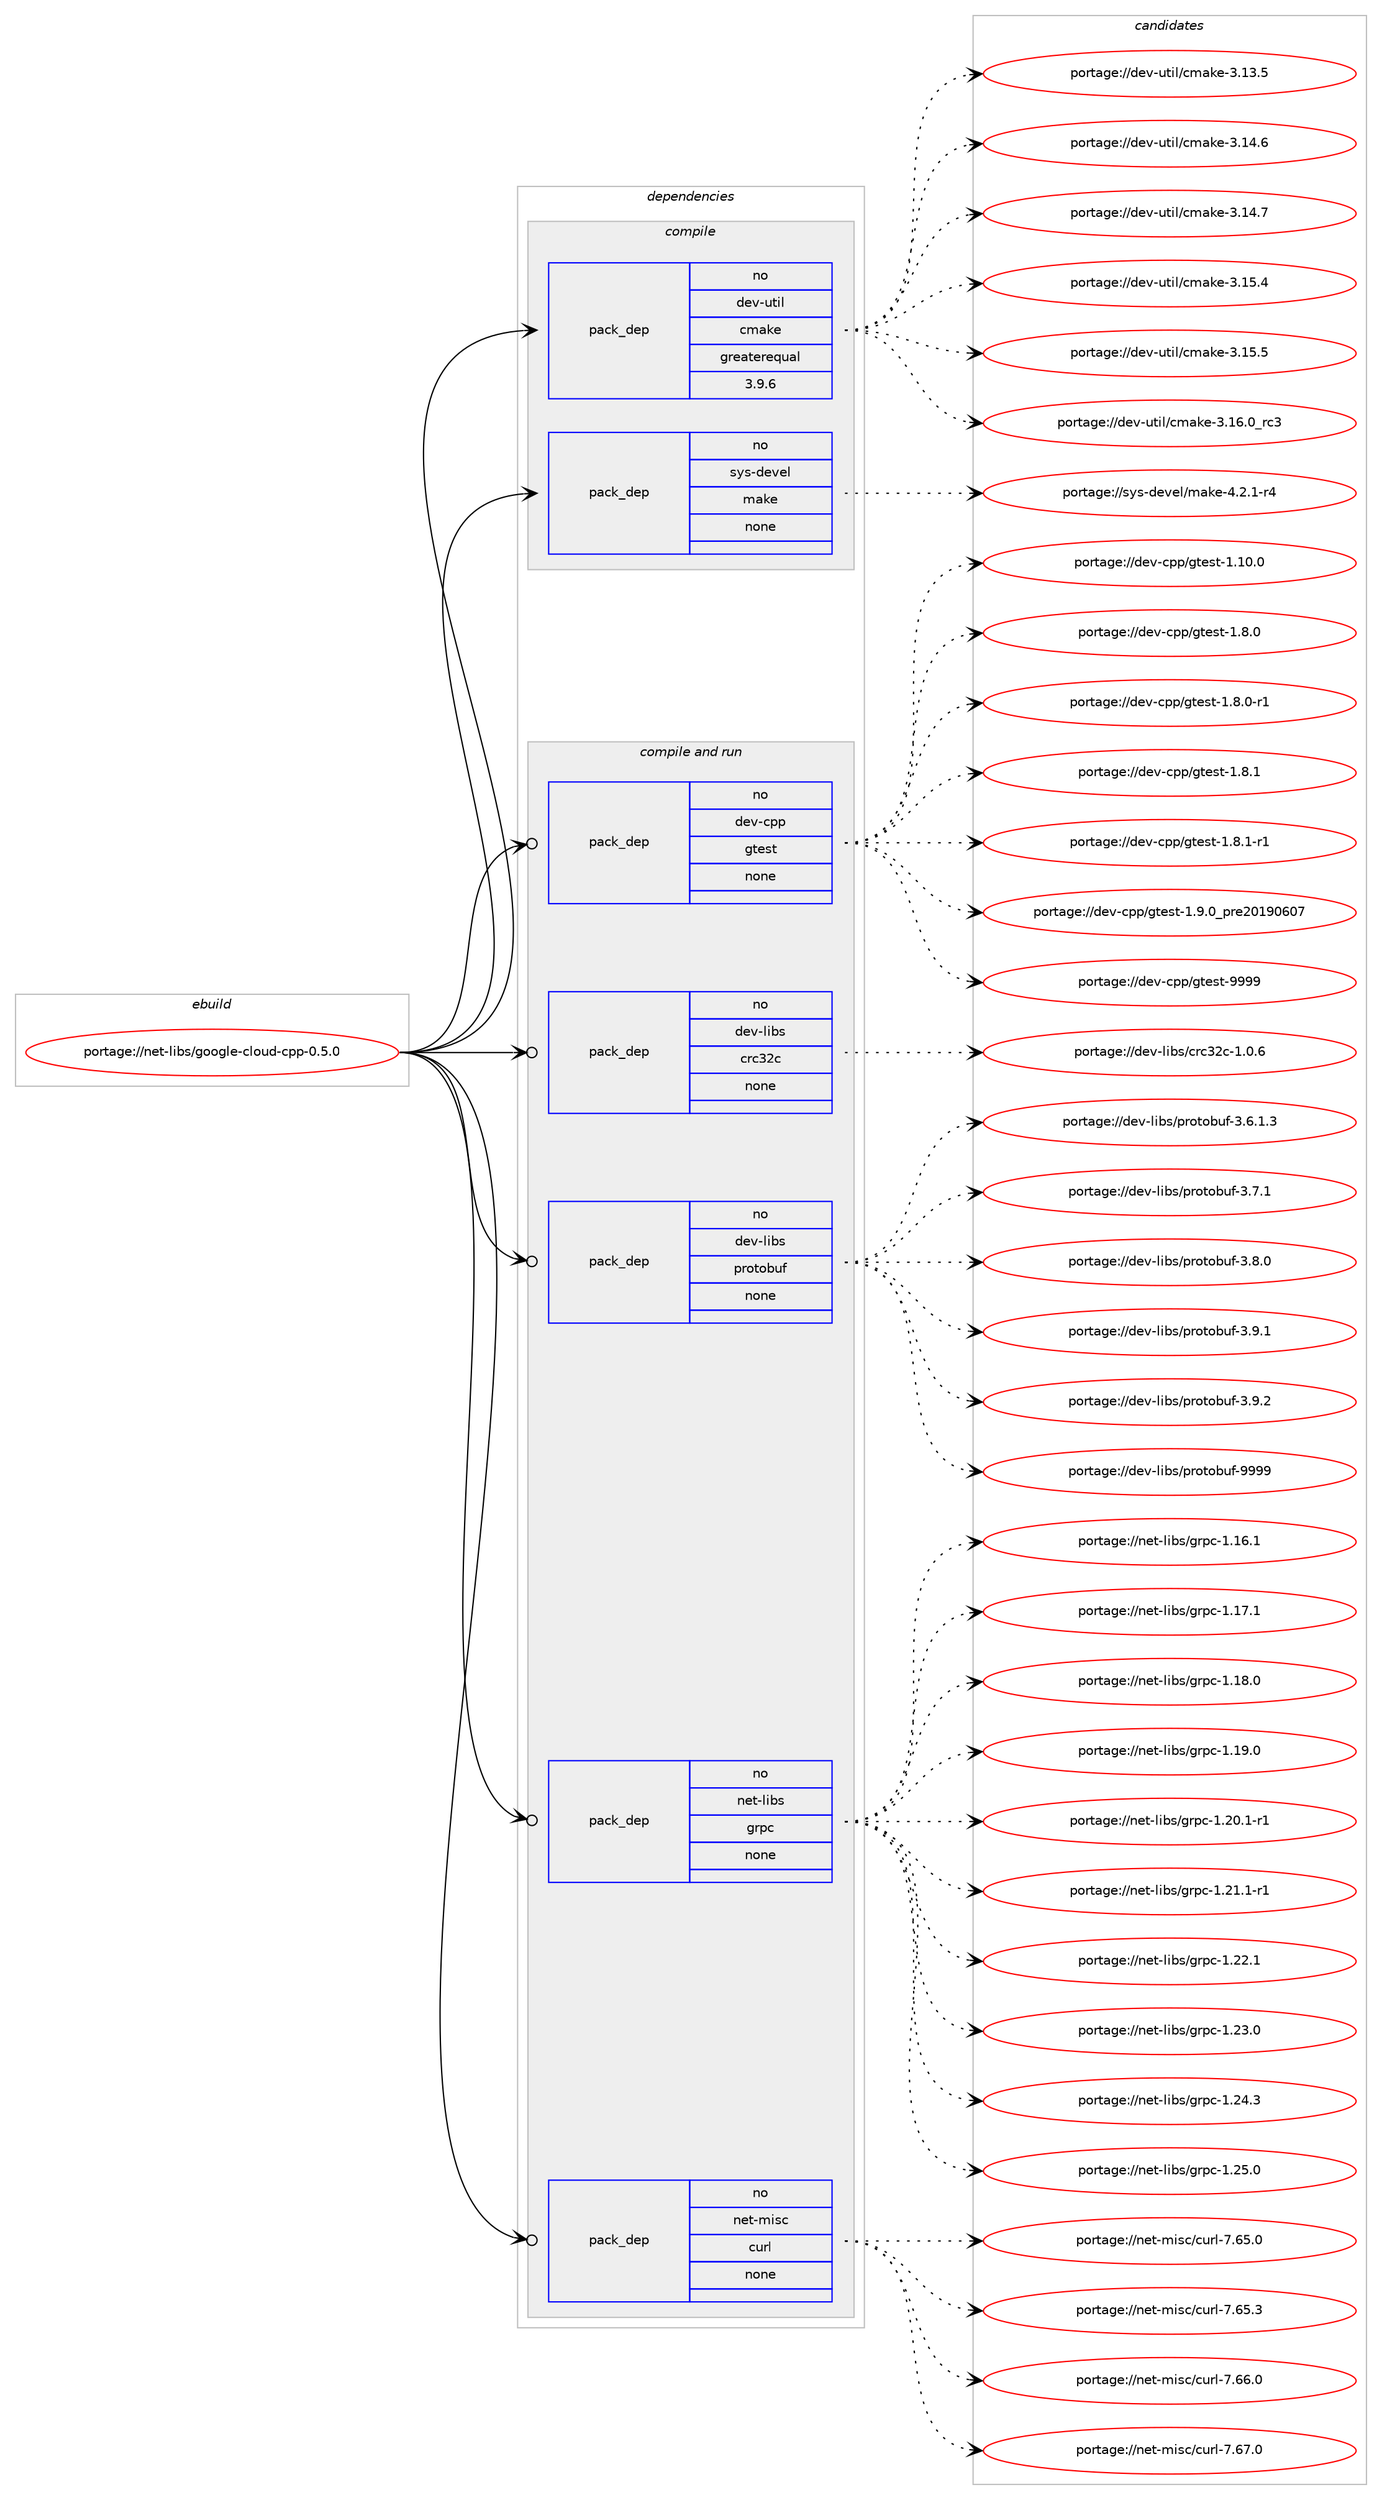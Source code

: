 digraph prolog {

# *************
# Graph options
# *************

newrank=true;
concentrate=true;
compound=true;
graph [rankdir=LR,fontname=Helvetica,fontsize=10,ranksep=1.5];#, ranksep=2.5, nodesep=0.2];
edge  [arrowhead=vee];
node  [fontname=Helvetica,fontsize=10];

# **********
# The ebuild
# **********

subgraph cluster_leftcol {
color=gray;
rank=same;
label=<<i>ebuild</i>>;
id [label="portage://net-libs/google-cloud-cpp-0.5.0", color=red, width=4, href="../net-libs/google-cloud-cpp-0.5.0.svg"];
}

# ****************
# The dependencies
# ****************

subgraph cluster_midcol {
color=gray;
label=<<i>dependencies</i>>;
subgraph cluster_compile {
fillcolor="#eeeeee";
style=filled;
label=<<i>compile</i>>;
subgraph pack262992 {
dependency358647 [label=<<TABLE BORDER="0" CELLBORDER="1" CELLSPACING="0" CELLPADDING="4" WIDTH="220"><TR><TD ROWSPAN="6" CELLPADDING="30">pack_dep</TD></TR><TR><TD WIDTH="110">no</TD></TR><TR><TD>dev-util</TD></TR><TR><TD>cmake</TD></TR><TR><TD>greaterequal</TD></TR><TR><TD>3.9.6</TD></TR></TABLE>>, shape=none, color=blue];
}
id:e -> dependency358647:w [weight=20,style="solid",arrowhead="vee"];
subgraph pack262993 {
dependency358648 [label=<<TABLE BORDER="0" CELLBORDER="1" CELLSPACING="0" CELLPADDING="4" WIDTH="220"><TR><TD ROWSPAN="6" CELLPADDING="30">pack_dep</TD></TR><TR><TD WIDTH="110">no</TD></TR><TR><TD>sys-devel</TD></TR><TR><TD>make</TD></TR><TR><TD>none</TD></TR><TR><TD></TD></TR></TABLE>>, shape=none, color=blue];
}
id:e -> dependency358648:w [weight=20,style="solid",arrowhead="vee"];
}
subgraph cluster_compileandrun {
fillcolor="#eeeeee";
style=filled;
label=<<i>compile and run</i>>;
subgraph pack262994 {
dependency358649 [label=<<TABLE BORDER="0" CELLBORDER="1" CELLSPACING="0" CELLPADDING="4" WIDTH="220"><TR><TD ROWSPAN="6" CELLPADDING="30">pack_dep</TD></TR><TR><TD WIDTH="110">no</TD></TR><TR><TD>dev-cpp</TD></TR><TR><TD>gtest</TD></TR><TR><TD>none</TD></TR><TR><TD></TD></TR></TABLE>>, shape=none, color=blue];
}
id:e -> dependency358649:w [weight=20,style="solid",arrowhead="odotvee"];
subgraph pack262995 {
dependency358650 [label=<<TABLE BORDER="0" CELLBORDER="1" CELLSPACING="0" CELLPADDING="4" WIDTH="220"><TR><TD ROWSPAN="6" CELLPADDING="30">pack_dep</TD></TR><TR><TD WIDTH="110">no</TD></TR><TR><TD>dev-libs</TD></TR><TR><TD>crc32c</TD></TR><TR><TD>none</TD></TR><TR><TD></TD></TR></TABLE>>, shape=none, color=blue];
}
id:e -> dependency358650:w [weight=20,style="solid",arrowhead="odotvee"];
subgraph pack262996 {
dependency358651 [label=<<TABLE BORDER="0" CELLBORDER="1" CELLSPACING="0" CELLPADDING="4" WIDTH="220"><TR><TD ROWSPAN="6" CELLPADDING="30">pack_dep</TD></TR><TR><TD WIDTH="110">no</TD></TR><TR><TD>dev-libs</TD></TR><TR><TD>protobuf</TD></TR><TR><TD>none</TD></TR><TR><TD></TD></TR></TABLE>>, shape=none, color=blue];
}
id:e -> dependency358651:w [weight=20,style="solid",arrowhead="odotvee"];
subgraph pack262997 {
dependency358652 [label=<<TABLE BORDER="0" CELLBORDER="1" CELLSPACING="0" CELLPADDING="4" WIDTH="220"><TR><TD ROWSPAN="6" CELLPADDING="30">pack_dep</TD></TR><TR><TD WIDTH="110">no</TD></TR><TR><TD>net-libs</TD></TR><TR><TD>grpc</TD></TR><TR><TD>none</TD></TR><TR><TD></TD></TR></TABLE>>, shape=none, color=blue];
}
id:e -> dependency358652:w [weight=20,style="solid",arrowhead="odotvee"];
subgraph pack262998 {
dependency358653 [label=<<TABLE BORDER="0" CELLBORDER="1" CELLSPACING="0" CELLPADDING="4" WIDTH="220"><TR><TD ROWSPAN="6" CELLPADDING="30">pack_dep</TD></TR><TR><TD WIDTH="110">no</TD></TR><TR><TD>net-misc</TD></TR><TR><TD>curl</TD></TR><TR><TD>none</TD></TR><TR><TD></TD></TR></TABLE>>, shape=none, color=blue];
}
id:e -> dependency358653:w [weight=20,style="solid",arrowhead="odotvee"];
}
subgraph cluster_run {
fillcolor="#eeeeee";
style=filled;
label=<<i>run</i>>;
}
}

# **************
# The candidates
# **************

subgraph cluster_choices {
rank=same;
color=gray;
label=<<i>candidates</i>>;

subgraph choice262992 {
color=black;
nodesep=1;
choiceportage1001011184511711610510847991099710710145514649514653 [label="portage://dev-util/cmake-3.13.5", color=red, width=4,href="../dev-util/cmake-3.13.5.svg"];
choiceportage1001011184511711610510847991099710710145514649524654 [label="portage://dev-util/cmake-3.14.6", color=red, width=4,href="../dev-util/cmake-3.14.6.svg"];
choiceportage1001011184511711610510847991099710710145514649524655 [label="portage://dev-util/cmake-3.14.7", color=red, width=4,href="../dev-util/cmake-3.14.7.svg"];
choiceportage1001011184511711610510847991099710710145514649534652 [label="portage://dev-util/cmake-3.15.4", color=red, width=4,href="../dev-util/cmake-3.15.4.svg"];
choiceportage1001011184511711610510847991099710710145514649534653 [label="portage://dev-util/cmake-3.15.5", color=red, width=4,href="../dev-util/cmake-3.15.5.svg"];
choiceportage1001011184511711610510847991099710710145514649544648951149951 [label="portage://dev-util/cmake-3.16.0_rc3", color=red, width=4,href="../dev-util/cmake-3.16.0_rc3.svg"];
dependency358647:e -> choiceportage1001011184511711610510847991099710710145514649514653:w [style=dotted,weight="100"];
dependency358647:e -> choiceportage1001011184511711610510847991099710710145514649524654:w [style=dotted,weight="100"];
dependency358647:e -> choiceportage1001011184511711610510847991099710710145514649524655:w [style=dotted,weight="100"];
dependency358647:e -> choiceportage1001011184511711610510847991099710710145514649534652:w [style=dotted,weight="100"];
dependency358647:e -> choiceportage1001011184511711610510847991099710710145514649534653:w [style=dotted,weight="100"];
dependency358647:e -> choiceportage1001011184511711610510847991099710710145514649544648951149951:w [style=dotted,weight="100"];
}
subgraph choice262993 {
color=black;
nodesep=1;
choiceportage1151211154510010111810110847109971071014552465046494511452 [label="portage://sys-devel/make-4.2.1-r4", color=red, width=4,href="../sys-devel/make-4.2.1-r4.svg"];
dependency358648:e -> choiceportage1151211154510010111810110847109971071014552465046494511452:w [style=dotted,weight="100"];
}
subgraph choice262994 {
color=black;
nodesep=1;
choiceportage10010111845991121124710311610111511645494649484648 [label="portage://dev-cpp/gtest-1.10.0", color=red, width=4,href="../dev-cpp/gtest-1.10.0.svg"];
choiceportage100101118459911211247103116101115116454946564648 [label="portage://dev-cpp/gtest-1.8.0", color=red, width=4,href="../dev-cpp/gtest-1.8.0.svg"];
choiceportage1001011184599112112471031161011151164549465646484511449 [label="portage://dev-cpp/gtest-1.8.0-r1", color=red, width=4,href="../dev-cpp/gtest-1.8.0-r1.svg"];
choiceportage100101118459911211247103116101115116454946564649 [label="portage://dev-cpp/gtest-1.8.1", color=red, width=4,href="../dev-cpp/gtest-1.8.1.svg"];
choiceportage1001011184599112112471031161011151164549465646494511449 [label="portage://dev-cpp/gtest-1.8.1-r1", color=red, width=4,href="../dev-cpp/gtest-1.8.1-r1.svg"];
choiceportage100101118459911211247103116101115116454946574648951121141015048495748544855 [label="portage://dev-cpp/gtest-1.9.0_pre20190607", color=red, width=4,href="../dev-cpp/gtest-1.9.0_pre20190607.svg"];
choiceportage1001011184599112112471031161011151164557575757 [label="portage://dev-cpp/gtest-9999", color=red, width=4,href="../dev-cpp/gtest-9999.svg"];
dependency358649:e -> choiceportage10010111845991121124710311610111511645494649484648:w [style=dotted,weight="100"];
dependency358649:e -> choiceportage100101118459911211247103116101115116454946564648:w [style=dotted,weight="100"];
dependency358649:e -> choiceportage1001011184599112112471031161011151164549465646484511449:w [style=dotted,weight="100"];
dependency358649:e -> choiceportage100101118459911211247103116101115116454946564649:w [style=dotted,weight="100"];
dependency358649:e -> choiceportage1001011184599112112471031161011151164549465646494511449:w [style=dotted,weight="100"];
dependency358649:e -> choiceportage100101118459911211247103116101115116454946574648951121141015048495748544855:w [style=dotted,weight="100"];
dependency358649:e -> choiceportage1001011184599112112471031161011151164557575757:w [style=dotted,weight="100"];
}
subgraph choice262995 {
color=black;
nodesep=1;
choiceportage1001011184510810598115479911499515099454946484654 [label="portage://dev-libs/crc32c-1.0.6", color=red, width=4,href="../dev-libs/crc32c-1.0.6.svg"];
dependency358650:e -> choiceportage1001011184510810598115479911499515099454946484654:w [style=dotted,weight="100"];
}
subgraph choice262996 {
color=black;
nodesep=1;
choiceportage100101118451081059811547112114111116111981171024551465446494651 [label="portage://dev-libs/protobuf-3.6.1.3", color=red, width=4,href="../dev-libs/protobuf-3.6.1.3.svg"];
choiceportage10010111845108105981154711211411111611198117102455146554649 [label="portage://dev-libs/protobuf-3.7.1", color=red, width=4,href="../dev-libs/protobuf-3.7.1.svg"];
choiceportage10010111845108105981154711211411111611198117102455146564648 [label="portage://dev-libs/protobuf-3.8.0", color=red, width=4,href="../dev-libs/protobuf-3.8.0.svg"];
choiceportage10010111845108105981154711211411111611198117102455146574649 [label="portage://dev-libs/protobuf-3.9.1", color=red, width=4,href="../dev-libs/protobuf-3.9.1.svg"];
choiceportage10010111845108105981154711211411111611198117102455146574650 [label="portage://dev-libs/protobuf-3.9.2", color=red, width=4,href="../dev-libs/protobuf-3.9.2.svg"];
choiceportage100101118451081059811547112114111116111981171024557575757 [label="portage://dev-libs/protobuf-9999", color=red, width=4,href="../dev-libs/protobuf-9999.svg"];
dependency358651:e -> choiceportage100101118451081059811547112114111116111981171024551465446494651:w [style=dotted,weight="100"];
dependency358651:e -> choiceportage10010111845108105981154711211411111611198117102455146554649:w [style=dotted,weight="100"];
dependency358651:e -> choiceportage10010111845108105981154711211411111611198117102455146564648:w [style=dotted,weight="100"];
dependency358651:e -> choiceportage10010111845108105981154711211411111611198117102455146574649:w [style=dotted,weight="100"];
dependency358651:e -> choiceportage10010111845108105981154711211411111611198117102455146574650:w [style=dotted,weight="100"];
dependency358651:e -> choiceportage100101118451081059811547112114111116111981171024557575757:w [style=dotted,weight="100"];
}
subgraph choice262997 {
color=black;
nodesep=1;
choiceportage1101011164510810598115471031141129945494649544649 [label="portage://net-libs/grpc-1.16.1", color=red, width=4,href="../net-libs/grpc-1.16.1.svg"];
choiceportage1101011164510810598115471031141129945494649554649 [label="portage://net-libs/grpc-1.17.1", color=red, width=4,href="../net-libs/grpc-1.17.1.svg"];
choiceportage1101011164510810598115471031141129945494649564648 [label="portage://net-libs/grpc-1.18.0", color=red, width=4,href="../net-libs/grpc-1.18.0.svg"];
choiceportage1101011164510810598115471031141129945494649574648 [label="portage://net-libs/grpc-1.19.0", color=red, width=4,href="../net-libs/grpc-1.19.0.svg"];
choiceportage11010111645108105981154710311411299454946504846494511449 [label="portage://net-libs/grpc-1.20.1-r1", color=red, width=4,href="../net-libs/grpc-1.20.1-r1.svg"];
choiceportage11010111645108105981154710311411299454946504946494511449 [label="portage://net-libs/grpc-1.21.1-r1", color=red, width=4,href="../net-libs/grpc-1.21.1-r1.svg"];
choiceportage1101011164510810598115471031141129945494650504649 [label="portage://net-libs/grpc-1.22.1", color=red, width=4,href="../net-libs/grpc-1.22.1.svg"];
choiceportage1101011164510810598115471031141129945494650514648 [label="portage://net-libs/grpc-1.23.0", color=red, width=4,href="../net-libs/grpc-1.23.0.svg"];
choiceportage1101011164510810598115471031141129945494650524651 [label="portage://net-libs/grpc-1.24.3", color=red, width=4,href="../net-libs/grpc-1.24.3.svg"];
choiceportage1101011164510810598115471031141129945494650534648 [label="portage://net-libs/grpc-1.25.0", color=red, width=4,href="../net-libs/grpc-1.25.0.svg"];
dependency358652:e -> choiceportage1101011164510810598115471031141129945494649544649:w [style=dotted,weight="100"];
dependency358652:e -> choiceportage1101011164510810598115471031141129945494649554649:w [style=dotted,weight="100"];
dependency358652:e -> choiceportage1101011164510810598115471031141129945494649564648:w [style=dotted,weight="100"];
dependency358652:e -> choiceportage1101011164510810598115471031141129945494649574648:w [style=dotted,weight="100"];
dependency358652:e -> choiceportage11010111645108105981154710311411299454946504846494511449:w [style=dotted,weight="100"];
dependency358652:e -> choiceportage11010111645108105981154710311411299454946504946494511449:w [style=dotted,weight="100"];
dependency358652:e -> choiceportage1101011164510810598115471031141129945494650504649:w [style=dotted,weight="100"];
dependency358652:e -> choiceportage1101011164510810598115471031141129945494650514648:w [style=dotted,weight="100"];
dependency358652:e -> choiceportage1101011164510810598115471031141129945494650524651:w [style=dotted,weight="100"];
dependency358652:e -> choiceportage1101011164510810598115471031141129945494650534648:w [style=dotted,weight="100"];
}
subgraph choice262998 {
color=black;
nodesep=1;
choiceportage1101011164510910511599479911711410845554654534648 [label="portage://net-misc/curl-7.65.0", color=red, width=4,href="../net-misc/curl-7.65.0.svg"];
choiceportage1101011164510910511599479911711410845554654534651 [label="portage://net-misc/curl-7.65.3", color=red, width=4,href="../net-misc/curl-7.65.3.svg"];
choiceportage1101011164510910511599479911711410845554654544648 [label="portage://net-misc/curl-7.66.0", color=red, width=4,href="../net-misc/curl-7.66.0.svg"];
choiceportage1101011164510910511599479911711410845554654554648 [label="portage://net-misc/curl-7.67.0", color=red, width=4,href="../net-misc/curl-7.67.0.svg"];
dependency358653:e -> choiceportage1101011164510910511599479911711410845554654534648:w [style=dotted,weight="100"];
dependency358653:e -> choiceportage1101011164510910511599479911711410845554654534651:w [style=dotted,weight="100"];
dependency358653:e -> choiceportage1101011164510910511599479911711410845554654544648:w [style=dotted,weight="100"];
dependency358653:e -> choiceportage1101011164510910511599479911711410845554654554648:w [style=dotted,weight="100"];
}
}

}

